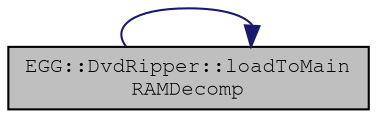 digraph "EGG::DvdRipper::loadToMainRAMDecomp"
{
 // LATEX_PDF_SIZE
  edge [fontname="FreeMono",fontsize="10",labelfontname="FreeMono",labelfontsize="10"];
  node [fontname="FreeMono",fontsize="10",shape=record];
  rankdir="RL";
  Node1 [label="EGG::DvdRipper::loadToMain\lRAMDecomp",height=0.2,width=0.4,color="black", fillcolor="grey75", style="filled", fontcolor="black",tooltip="Load and decompress a file on the disc to main RAM given the path."];
  Node1 -> Node1 [dir="back",color="midnightblue",fontsize="10",style="solid",fontname="FreeMono"];
}
